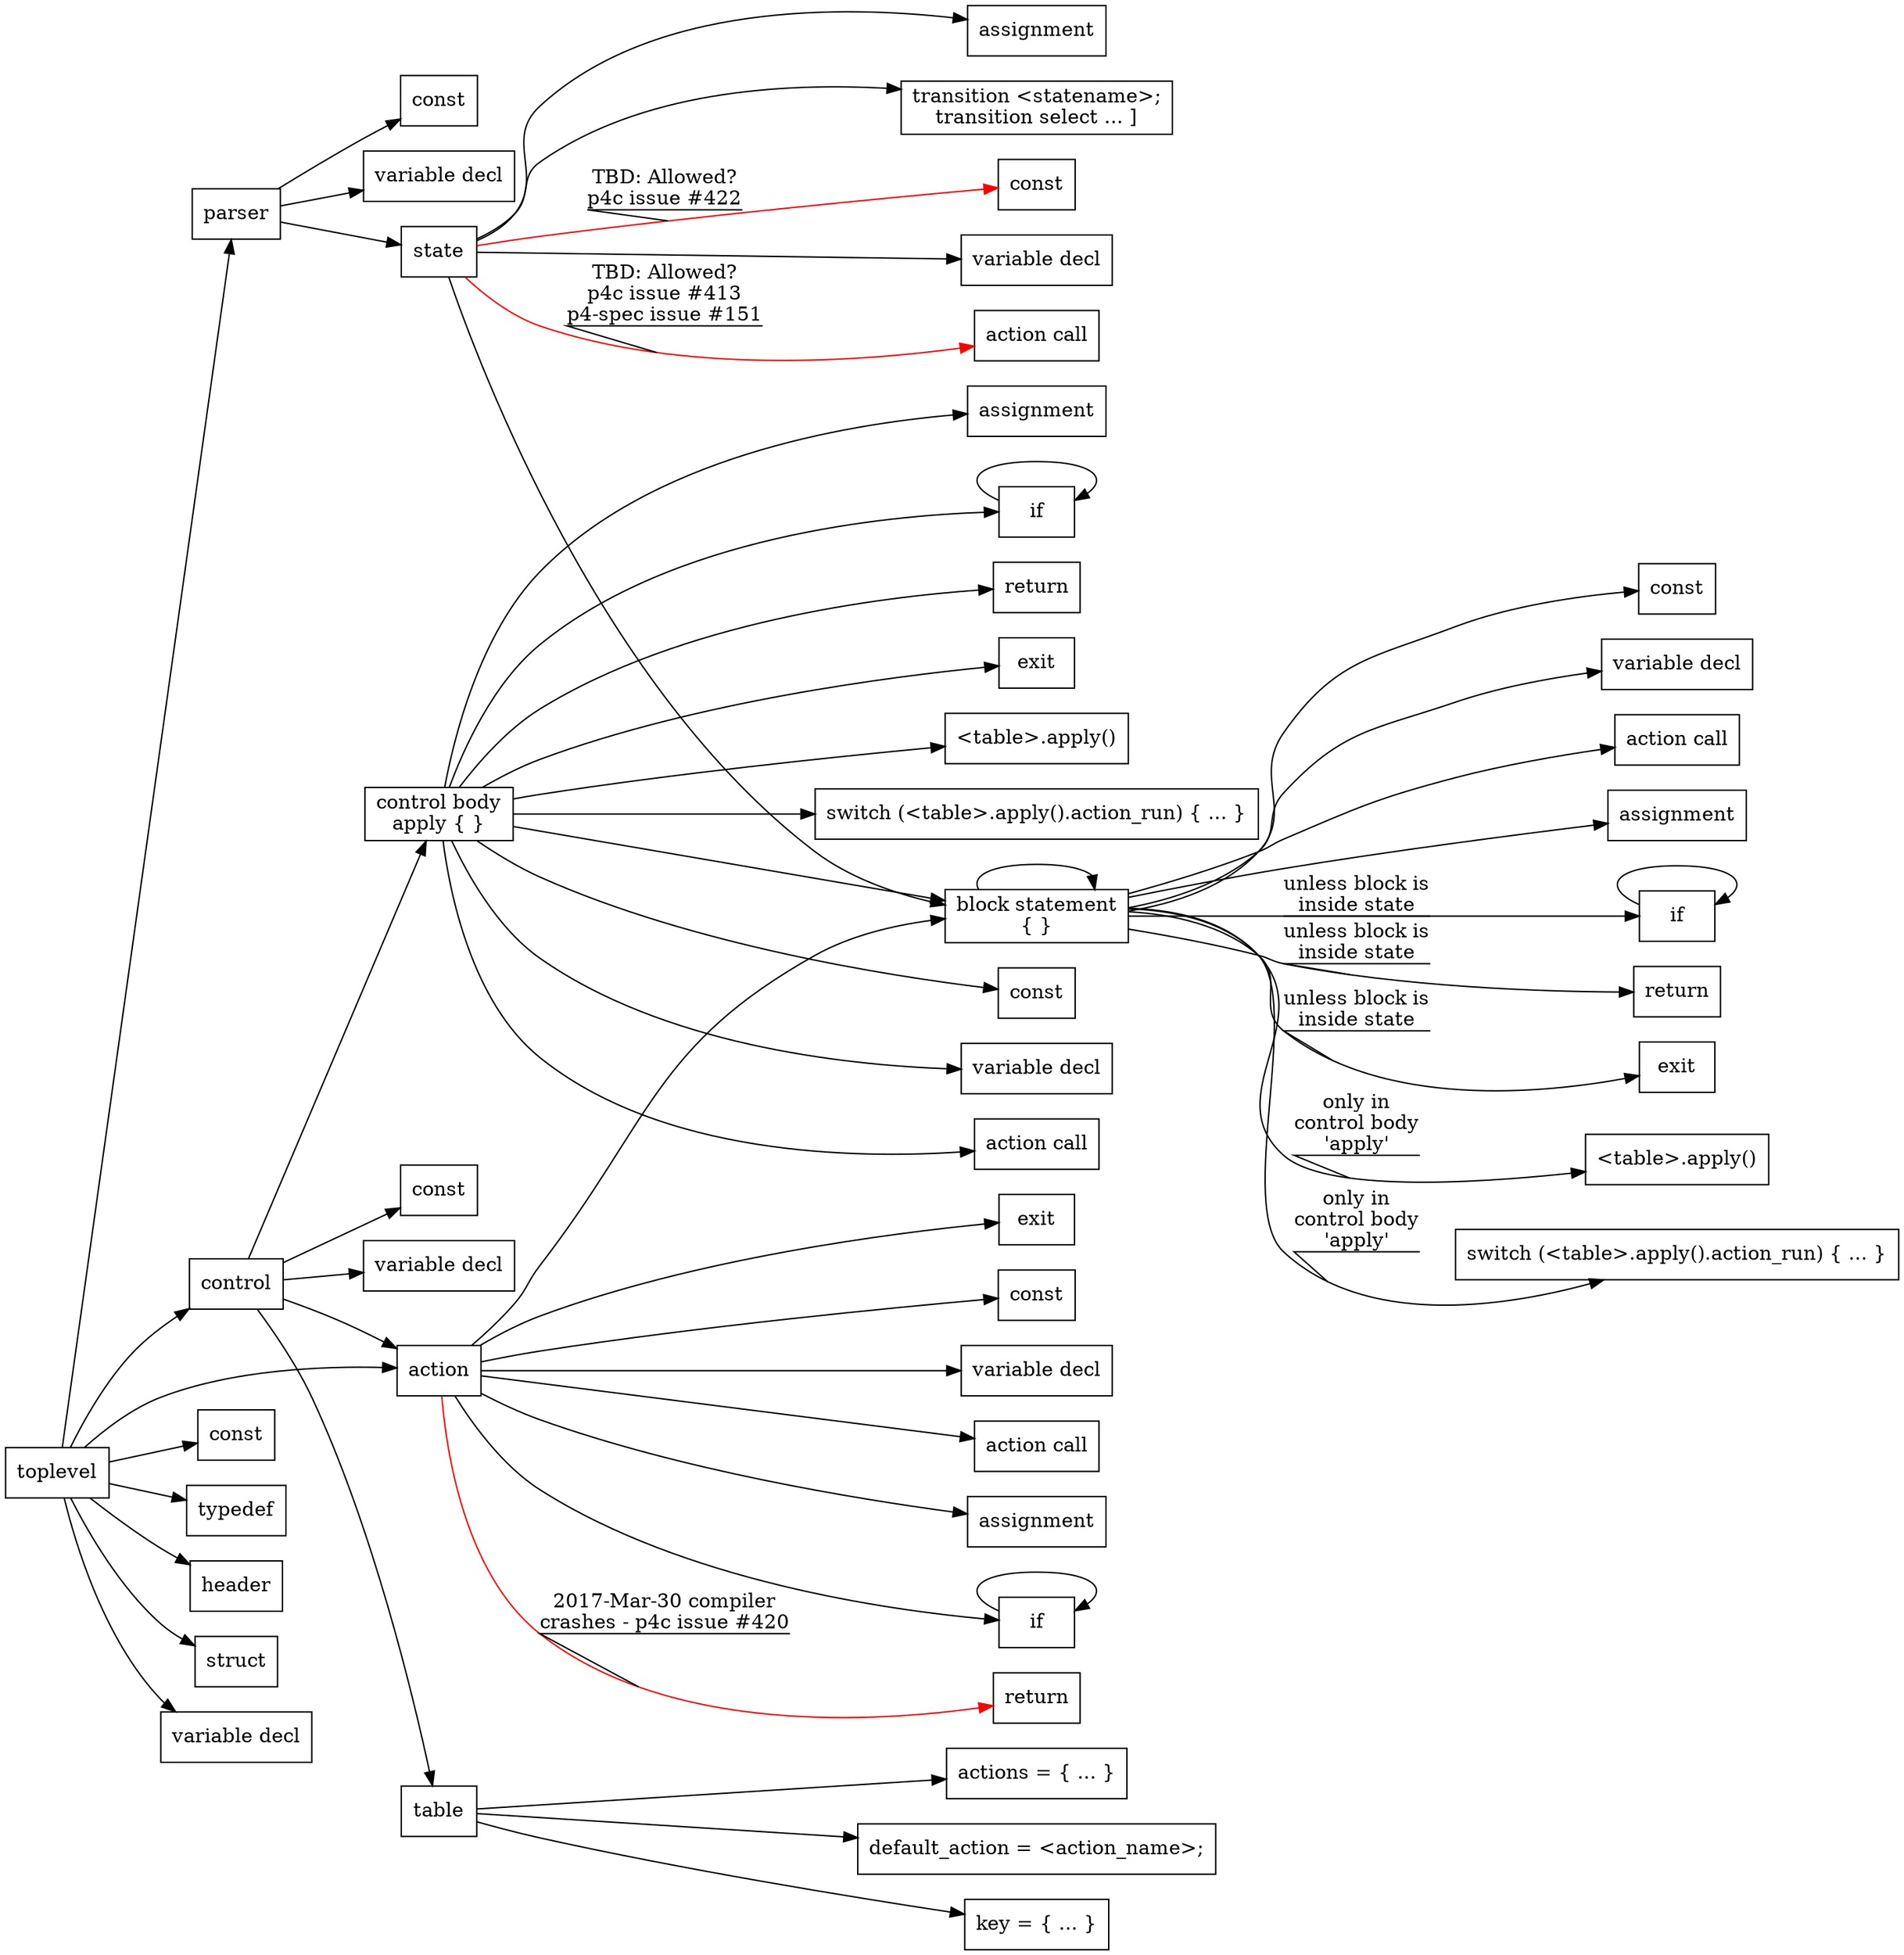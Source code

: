 digraph p4_16_allowed_construct_nesting {

    node [shape=box];
    rankdir=LR;
    
    
    toplevel -> parserDeclaration;
    parserDeclaration [label="parser"];
    toplevel -> constantDeclaration1;
    constantDeclaration1 [label="const"];
    toplevel -> typedefDeclaration;
    typedefDeclaration [label="typedef"];
    toplevel -> headerTypeDeclaration;
    headerTypeDeclaration [label="header"];
    toplevel -> structTypeDeclaration;
    structTypeDeclaration [label="struct"];
    toplevel -> variableDeclaration1;
    variableDeclaration1 [label="variable decl"];
    toplevel -> actionDeclaration;
    actionDeclaration [label="action"];
    toplevel -> controlDeclaration;
    controlDeclaration [label="control"];

    // this is 'parser <name> (<parameters>) { ... }'
    parserDeclaration -> constantDeclaration2;
    constantDeclaration2 [label="const"];
    parserDeclaration -> variableDeclaration2;
    variableDeclaration2 [label="variable decl"];
    parserDeclaration -> parserState;

    parserState [label="state"];
    parserState -> constantDeclaration3 [color=red label="TBD: Allowed?\np4c issue #422" decorate=True];
    constantDeclaration3 [label="const"];
    parserState -> variableDeclaration3;
    variableDeclaration3 [label="variable decl"];
    parserState -> actionCallStatement3 [color=red label="TBD: Allowed?\np4c issue #413\np4-spec issue #151" decorate=True];
    actionCallStatement3 [label="action call"];
    parserState -> assignmentStatement3;
    assignmentStatement3 [label="assignment"];
    parserState -> blockStatement;
    parserState -> transitionStatement;
    transitionStatement [label="transition <statename>;\ntransition select ... ]"];

    controlDeclaration -> constantDeclaration4;
    constantDeclaration4 [label="const"];
    controlDeclaration -> variableDeclaration4;
    variableDeclaration4 [label="variable decl"];
    controlDeclaration -> actionDeclaration;
    controlDeclaration -> tableDeclaration;
    controlDeclaration -> controlBody;
    controlBody [label="control body\napply { }"];

    tableDeclaration [label="table"];
    tableDeclaration -> tablePropertyKey;
    tablePropertyKey [label="key = { ... }"];
    tableDeclaration -> tablePropertyActions;
    tablePropertyActions [label="actions = { ... }"];
    tableDeclaration -> tablePropertyDefaultAction;
    tablePropertyDefaultAction [label="default_action = <action_name>;"];

    actionDeclaration -> constantDeclaration5;
    constantDeclaration5 [label="const"];
    actionDeclaration -> variableDeclaration5;
    variableDeclaration5 [label="variable decl"];
    actionDeclaration -> actionCallStatement5;
    actionCallStatement5 [label="action call"];
    actionDeclaration -> assignmentStatement5;
    assignmentStatement5 [label="assignment"];
    actionDeclaration -> blockStatement;
    actionDeclaration -> conditionalStatement5;
    conditionalStatement5 [label="if"];
    conditionalStatement5 -> conditionalStatement5;
    actionDeclaration -> returnStatement5 [color=red label="2017-Mar-30 compiler\ncrashes - p4c issue #420" decorate=True];
    returnStatement5 [label="return"];
    actionDeclaration -> exitStatement5;
    exitStatement5 [label="exit"];

    // I am making up actionCallStatement.  It might most closely
    // correspond in P4_16 grammar to assignmentOrMethodCallStatement.
    //actionCallStatement

    controlBody -> constantDeclaration6;
    constantDeclaration6 [label="const"];
    controlBody -> variableDeclaration6;
    variableDeclaration6 [label="variable decl"];
    controlBody -> actionCallStatement6;
    actionCallStatement6 [label="action call"];
    controlBody -> assignmentStatement6;
    assignmentStatement6 [label="assignment"];
    controlBody -> blockStatement;
    controlBody -> conditionalStatement6;
    conditionalStatement6 [label="if"];
    conditionalStatement6 -> conditionalStatement6;
    controlBody -> returnStatement6;
    returnStatement6 [label="return"];
    controlBody -> exitStatement6;
    exitStatement6 [label="exit"];
    controlBody -> tableApplyCall6;
    tableApplyCall6 [label="<table>.apply()"];
    controlBody -> switchStatement6;
    switchStatement6 [label="switch (<table>.apply().action_run) { ... }"];

    blockStatement [label="block statement\n{ }"];
    blockStatement -> constantDeclaration7;
    constantDeclaration7 [label="const"];
    blockStatement -> variableDeclaration7;
    variableDeclaration7 [label="variable decl"];
    blockStatement -> actionCallStatement7;
    actionCallStatement7 [label="action call"];
    blockStatement -> assignmentStatement7;
    assignmentStatement7 [label="assignment"];
    blockStatement -> blockStatement;
    blockStatement -> conditionalStatement7 [label="unless block is\ninside state" decorate=True];
    conditionalStatement7 [label="if"];
    conditionalStatement7 -> conditionalStatement7;
    blockStatement -> returnStatement7 [label="unless block is\ninside state" decorate=True];
    returnStatement7 [label="return"];
    blockStatement -> exitStatement7 [label="unless block is\ninside state" decorate=True];
    exitStatement7 [label="exit"];
    blockStatement -> tableApplyCall7 [label="only in\ncontrol body\n'apply'" decorate=True];
    tableApplyCall7 [label="<table>.apply()"];
    blockStatement -> switchStatement7 [label="only in\ncontrol body\n'apply'" decorate=True];
    switchStatement7 [label="switch (<table>.apply().action_run) { ... }"];

//    conditionalStatement [label="if"];
//    conditionalStatement -> conditionalStatement;
}
